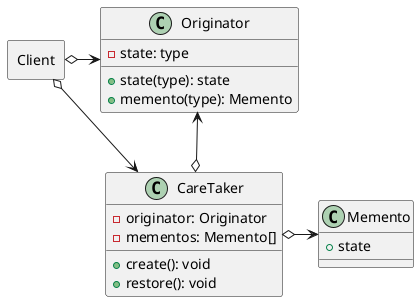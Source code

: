 @startuml Memento

rectangle Client {
}

together {
  class Originator {
    - state: type
    + state(type): state
    + memento(type): Memento
  }

  class CareTaker {
    - originator: Originator
    - mementos: Memento[]
    + create(): void
    + restore(): void
  }
}

class Memento {
  + state
}

Client o-r-> Originator
Client o-r-> CareTaker
Originator <-d-o CareTaker
CareTaker o-r-> Memento

@enduml